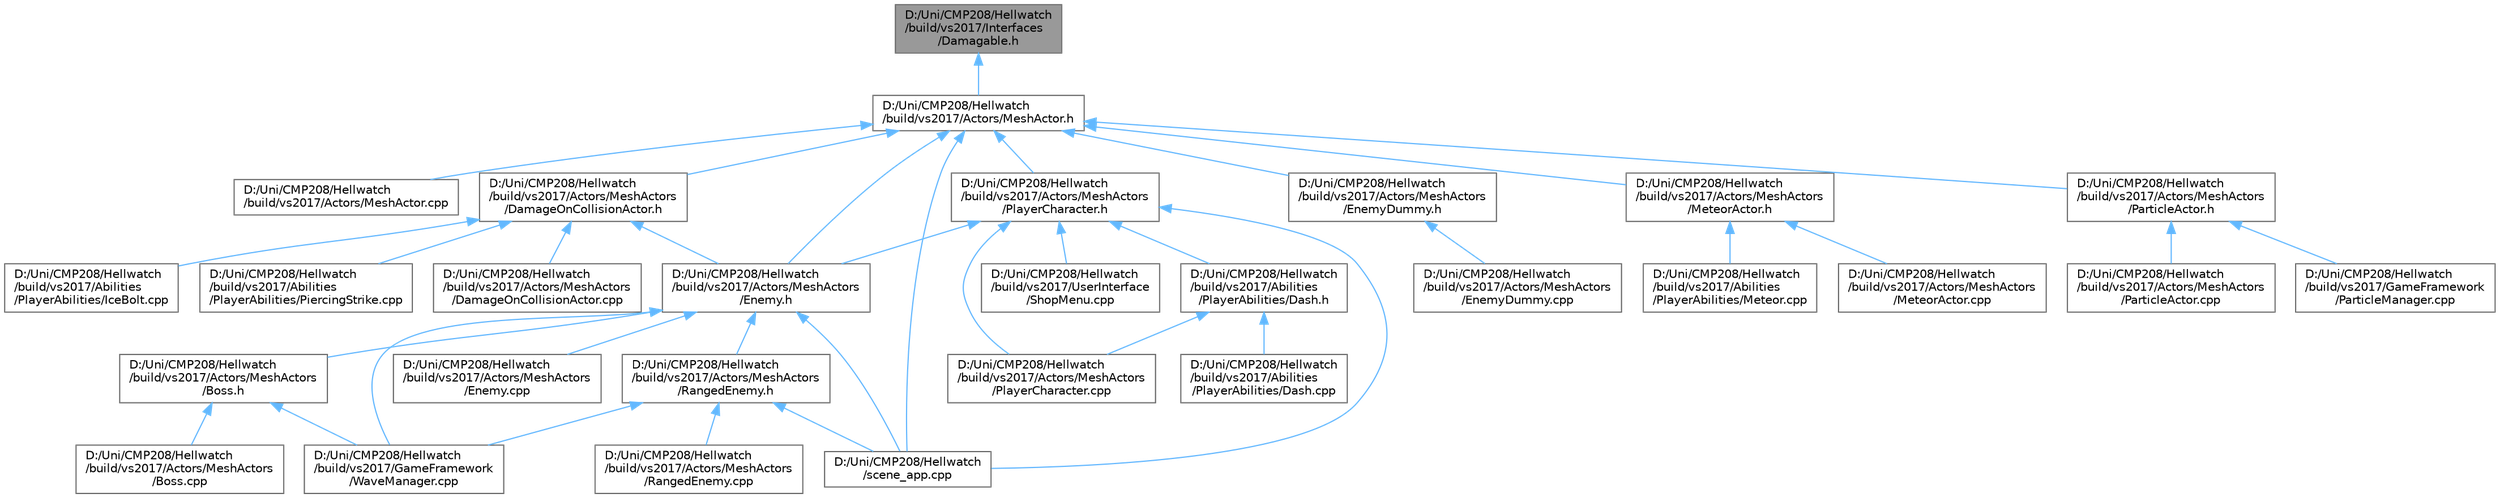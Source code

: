 digraph "D:/Uni/CMP208/Hellwatch/build/vs2017/Interfaces/Damagable.h"
{
 // LATEX_PDF_SIZE
  bgcolor="transparent";
  edge [fontname=Helvetica,fontsize=10,labelfontname=Helvetica,labelfontsize=10];
  node [fontname=Helvetica,fontsize=10,shape=box,height=0.2,width=0.4];
  Node1 [label="D:/Uni/CMP208/Hellwatch\l/build/vs2017/Interfaces\l/Damagable.h",height=0.2,width=0.4,color="gray40", fillcolor="grey60", style="filled", fontcolor="black",tooltip=" "];
  Node1 -> Node2 [dir="back",color="steelblue1",style="solid"];
  Node2 [label="D:/Uni/CMP208/Hellwatch\l/build/vs2017/Actors/MeshActor.h",height=0.2,width=0.4,color="grey40", fillcolor="white", style="filled",URL="$_mesh_actor_8h.html",tooltip=" "];
  Node2 -> Node3 [dir="back",color="steelblue1",style="solid"];
  Node3 [label="D:/Uni/CMP208/Hellwatch\l/build/vs2017/Actors/MeshActor.cpp",height=0.2,width=0.4,color="grey40", fillcolor="white", style="filled",URL="$_mesh_actor_8cpp.html",tooltip=" "];
  Node2 -> Node4 [dir="back",color="steelblue1",style="solid"];
  Node4 [label="D:/Uni/CMP208/Hellwatch\l/build/vs2017/Actors/MeshActors\l/DamageOnCollisionActor.h",height=0.2,width=0.4,color="grey40", fillcolor="white", style="filled",URL="$_damage_on_collision_actor_8h.html",tooltip=" "];
  Node4 -> Node5 [dir="back",color="steelblue1",style="solid"];
  Node5 [label="D:/Uni/CMP208/Hellwatch\l/build/vs2017/Abilities\l/PlayerAbilities/IceBolt.cpp",height=0.2,width=0.4,color="grey40", fillcolor="white", style="filled",URL="$_ice_bolt_8cpp.html",tooltip=" "];
  Node4 -> Node6 [dir="back",color="steelblue1",style="solid"];
  Node6 [label="D:/Uni/CMP208/Hellwatch\l/build/vs2017/Abilities\l/PlayerAbilities/PiercingStrike.cpp",height=0.2,width=0.4,color="grey40", fillcolor="white", style="filled",URL="$_piercing_strike_8cpp.html",tooltip=" "];
  Node4 -> Node7 [dir="back",color="steelblue1",style="solid"];
  Node7 [label="D:/Uni/CMP208/Hellwatch\l/build/vs2017/Actors/MeshActors\l/DamageOnCollisionActor.cpp",height=0.2,width=0.4,color="grey40", fillcolor="white", style="filled",URL="$_damage_on_collision_actor_8cpp.html",tooltip=" "];
  Node4 -> Node8 [dir="back",color="steelblue1",style="solid"];
  Node8 [label="D:/Uni/CMP208/Hellwatch\l/build/vs2017/Actors/MeshActors\l/Enemy.h",height=0.2,width=0.4,color="grey40", fillcolor="white", style="filled",URL="$_enemy_8h.html",tooltip=" "];
  Node8 -> Node9 [dir="back",color="steelblue1",style="solid"];
  Node9 [label="D:/Uni/CMP208/Hellwatch\l/build/vs2017/Actors/MeshActors\l/Boss.h",height=0.2,width=0.4,color="grey40", fillcolor="white", style="filled",URL="$_boss_8h.html",tooltip=" "];
  Node9 -> Node10 [dir="back",color="steelblue1",style="solid"];
  Node10 [label="D:/Uni/CMP208/Hellwatch\l/build/vs2017/Actors/MeshActors\l/Boss.cpp",height=0.2,width=0.4,color="grey40", fillcolor="white", style="filled",URL="$_boss_8cpp.html",tooltip=" "];
  Node9 -> Node11 [dir="back",color="steelblue1",style="solid"];
  Node11 [label="D:/Uni/CMP208/Hellwatch\l/build/vs2017/GameFramework\l/WaveManager.cpp",height=0.2,width=0.4,color="grey40", fillcolor="white", style="filled",URL="$_wave_manager_8cpp.html",tooltip=" "];
  Node8 -> Node12 [dir="back",color="steelblue1",style="solid"];
  Node12 [label="D:/Uni/CMP208/Hellwatch\l/build/vs2017/Actors/MeshActors\l/Enemy.cpp",height=0.2,width=0.4,color="grey40", fillcolor="white", style="filled",URL="$_enemy_8cpp.html",tooltip=" "];
  Node8 -> Node13 [dir="back",color="steelblue1",style="solid"];
  Node13 [label="D:/Uni/CMP208/Hellwatch\l/build/vs2017/Actors/MeshActors\l/RangedEnemy.h",height=0.2,width=0.4,color="grey40", fillcolor="white", style="filled",URL="$_ranged_enemy_8h.html",tooltip=" "];
  Node13 -> Node14 [dir="back",color="steelblue1",style="solid"];
  Node14 [label="D:/Uni/CMP208/Hellwatch\l/build/vs2017/Actors/MeshActors\l/RangedEnemy.cpp",height=0.2,width=0.4,color="grey40", fillcolor="white", style="filled",URL="$_ranged_enemy_8cpp.html",tooltip=" "];
  Node13 -> Node11 [dir="back",color="steelblue1",style="solid"];
  Node13 -> Node15 [dir="back",color="steelblue1",style="solid"];
  Node15 [label="D:/Uni/CMP208/Hellwatch\l/scene_app.cpp",height=0.2,width=0.4,color="grey40", fillcolor="white", style="filled",URL="$scene__app_8cpp.html",tooltip=" "];
  Node8 -> Node11 [dir="back",color="steelblue1",style="solid"];
  Node8 -> Node15 [dir="back",color="steelblue1",style="solid"];
  Node2 -> Node8 [dir="back",color="steelblue1",style="solid"];
  Node2 -> Node16 [dir="back",color="steelblue1",style="solid"];
  Node16 [label="D:/Uni/CMP208/Hellwatch\l/build/vs2017/Actors/MeshActors\l/EnemyDummy.h",height=0.2,width=0.4,color="grey40", fillcolor="white", style="filled",URL="$_enemy_dummy_8h.html",tooltip=" "];
  Node16 -> Node17 [dir="back",color="steelblue1",style="solid"];
  Node17 [label="D:/Uni/CMP208/Hellwatch\l/build/vs2017/Actors/MeshActors\l/EnemyDummy.cpp",height=0.2,width=0.4,color="grey40", fillcolor="white", style="filled",URL="$_enemy_dummy_8cpp.html",tooltip=" "];
  Node2 -> Node18 [dir="back",color="steelblue1",style="solid"];
  Node18 [label="D:/Uni/CMP208/Hellwatch\l/build/vs2017/Actors/MeshActors\l/MeteorActor.h",height=0.2,width=0.4,color="grey40", fillcolor="white", style="filled",URL="$_meteor_actor_8h.html",tooltip=" "];
  Node18 -> Node19 [dir="back",color="steelblue1",style="solid"];
  Node19 [label="D:/Uni/CMP208/Hellwatch\l/build/vs2017/Abilities\l/PlayerAbilities/Meteor.cpp",height=0.2,width=0.4,color="grey40", fillcolor="white", style="filled",URL="$_meteor_8cpp.html",tooltip=" "];
  Node18 -> Node20 [dir="back",color="steelblue1",style="solid"];
  Node20 [label="D:/Uni/CMP208/Hellwatch\l/build/vs2017/Actors/MeshActors\l/MeteorActor.cpp",height=0.2,width=0.4,color="grey40", fillcolor="white", style="filled",URL="$_meteor_actor_8cpp.html",tooltip=" "];
  Node2 -> Node21 [dir="back",color="steelblue1",style="solid"];
  Node21 [label="D:/Uni/CMP208/Hellwatch\l/build/vs2017/Actors/MeshActors\l/ParticleActor.h",height=0.2,width=0.4,color="grey40", fillcolor="white", style="filled",URL="$_particle_actor_8h.html",tooltip=" "];
  Node21 -> Node22 [dir="back",color="steelblue1",style="solid"];
  Node22 [label="D:/Uni/CMP208/Hellwatch\l/build/vs2017/Actors/MeshActors\l/ParticleActor.cpp",height=0.2,width=0.4,color="grey40", fillcolor="white", style="filled",URL="$_particle_actor_8cpp.html",tooltip=" "];
  Node21 -> Node23 [dir="back",color="steelblue1",style="solid"];
  Node23 [label="D:/Uni/CMP208/Hellwatch\l/build/vs2017/GameFramework\l/ParticleManager.cpp",height=0.2,width=0.4,color="grey40", fillcolor="white", style="filled",URL="$_particle_manager_8cpp.html",tooltip=" "];
  Node2 -> Node24 [dir="back",color="steelblue1",style="solid"];
  Node24 [label="D:/Uni/CMP208/Hellwatch\l/build/vs2017/Actors/MeshActors\l/PlayerCharacter.h",height=0.2,width=0.4,color="grey40", fillcolor="white", style="filled",URL="$_player_character_8h.html",tooltip=" "];
  Node24 -> Node25 [dir="back",color="steelblue1",style="solid"];
  Node25 [label="D:/Uni/CMP208/Hellwatch\l/build/vs2017/Abilities\l/PlayerAbilities/Dash.h",height=0.2,width=0.4,color="grey40", fillcolor="white", style="filled",URL="$_dash_8h.html",tooltip=" "];
  Node25 -> Node26 [dir="back",color="steelblue1",style="solid"];
  Node26 [label="D:/Uni/CMP208/Hellwatch\l/build/vs2017/Abilities\l/PlayerAbilities/Dash.cpp",height=0.2,width=0.4,color="grey40", fillcolor="white", style="filled",URL="$_dash_8cpp.html",tooltip=" "];
  Node25 -> Node27 [dir="back",color="steelblue1",style="solid"];
  Node27 [label="D:/Uni/CMP208/Hellwatch\l/build/vs2017/Actors/MeshActors\l/PlayerCharacter.cpp",height=0.2,width=0.4,color="grey40", fillcolor="white", style="filled",URL="$_player_character_8cpp.html",tooltip=" "];
  Node24 -> Node8 [dir="back",color="steelblue1",style="solid"];
  Node24 -> Node27 [dir="back",color="steelblue1",style="solid"];
  Node24 -> Node28 [dir="back",color="steelblue1",style="solid"];
  Node28 [label="D:/Uni/CMP208/Hellwatch\l/build/vs2017/UserInterface\l/ShopMenu.cpp",height=0.2,width=0.4,color="grey40", fillcolor="white", style="filled",URL="$_shop_menu_8cpp.html",tooltip=" "];
  Node24 -> Node15 [dir="back",color="steelblue1",style="solid"];
  Node2 -> Node15 [dir="back",color="steelblue1",style="solid"];
}
